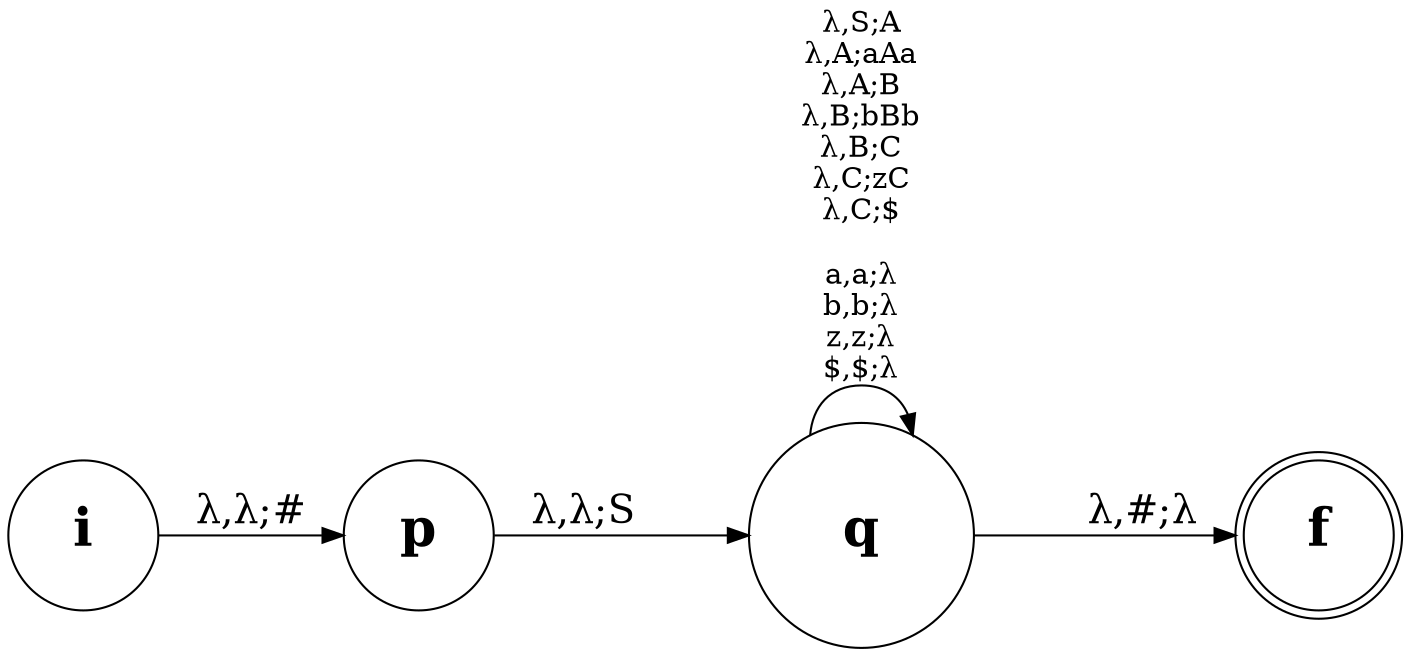 digraph G {
	rankdir=LR
	node [shape=circle]
	i [label=<<B>i</B>> fontsize=25 height=1 width=1]
	p [label=<<B>p</B>> fontsize=25 height=1 width=1]
	q [label=<<B>q</B>> fontsize=25 height=1.5 width=1.5]
	f [label=<<B>f</B>> fontsize=25 height=1 shape=doublecircle width=1]
	i -> p [label="λ,λ;#" fontsize=19]
	p -> q [label="λ,λ;S" fontsize=19]
	q -> f [label="λ,#;λ" fontsize=19]
	q -> q [label="λ,S;A
λ,A;aAa
λ,A;B
λ,B;bBb
λ,B;C
λ,C;zC
λ,C;$

a,a;λ
b,b;λ
z,z;λ
$,$;λ"]
}

